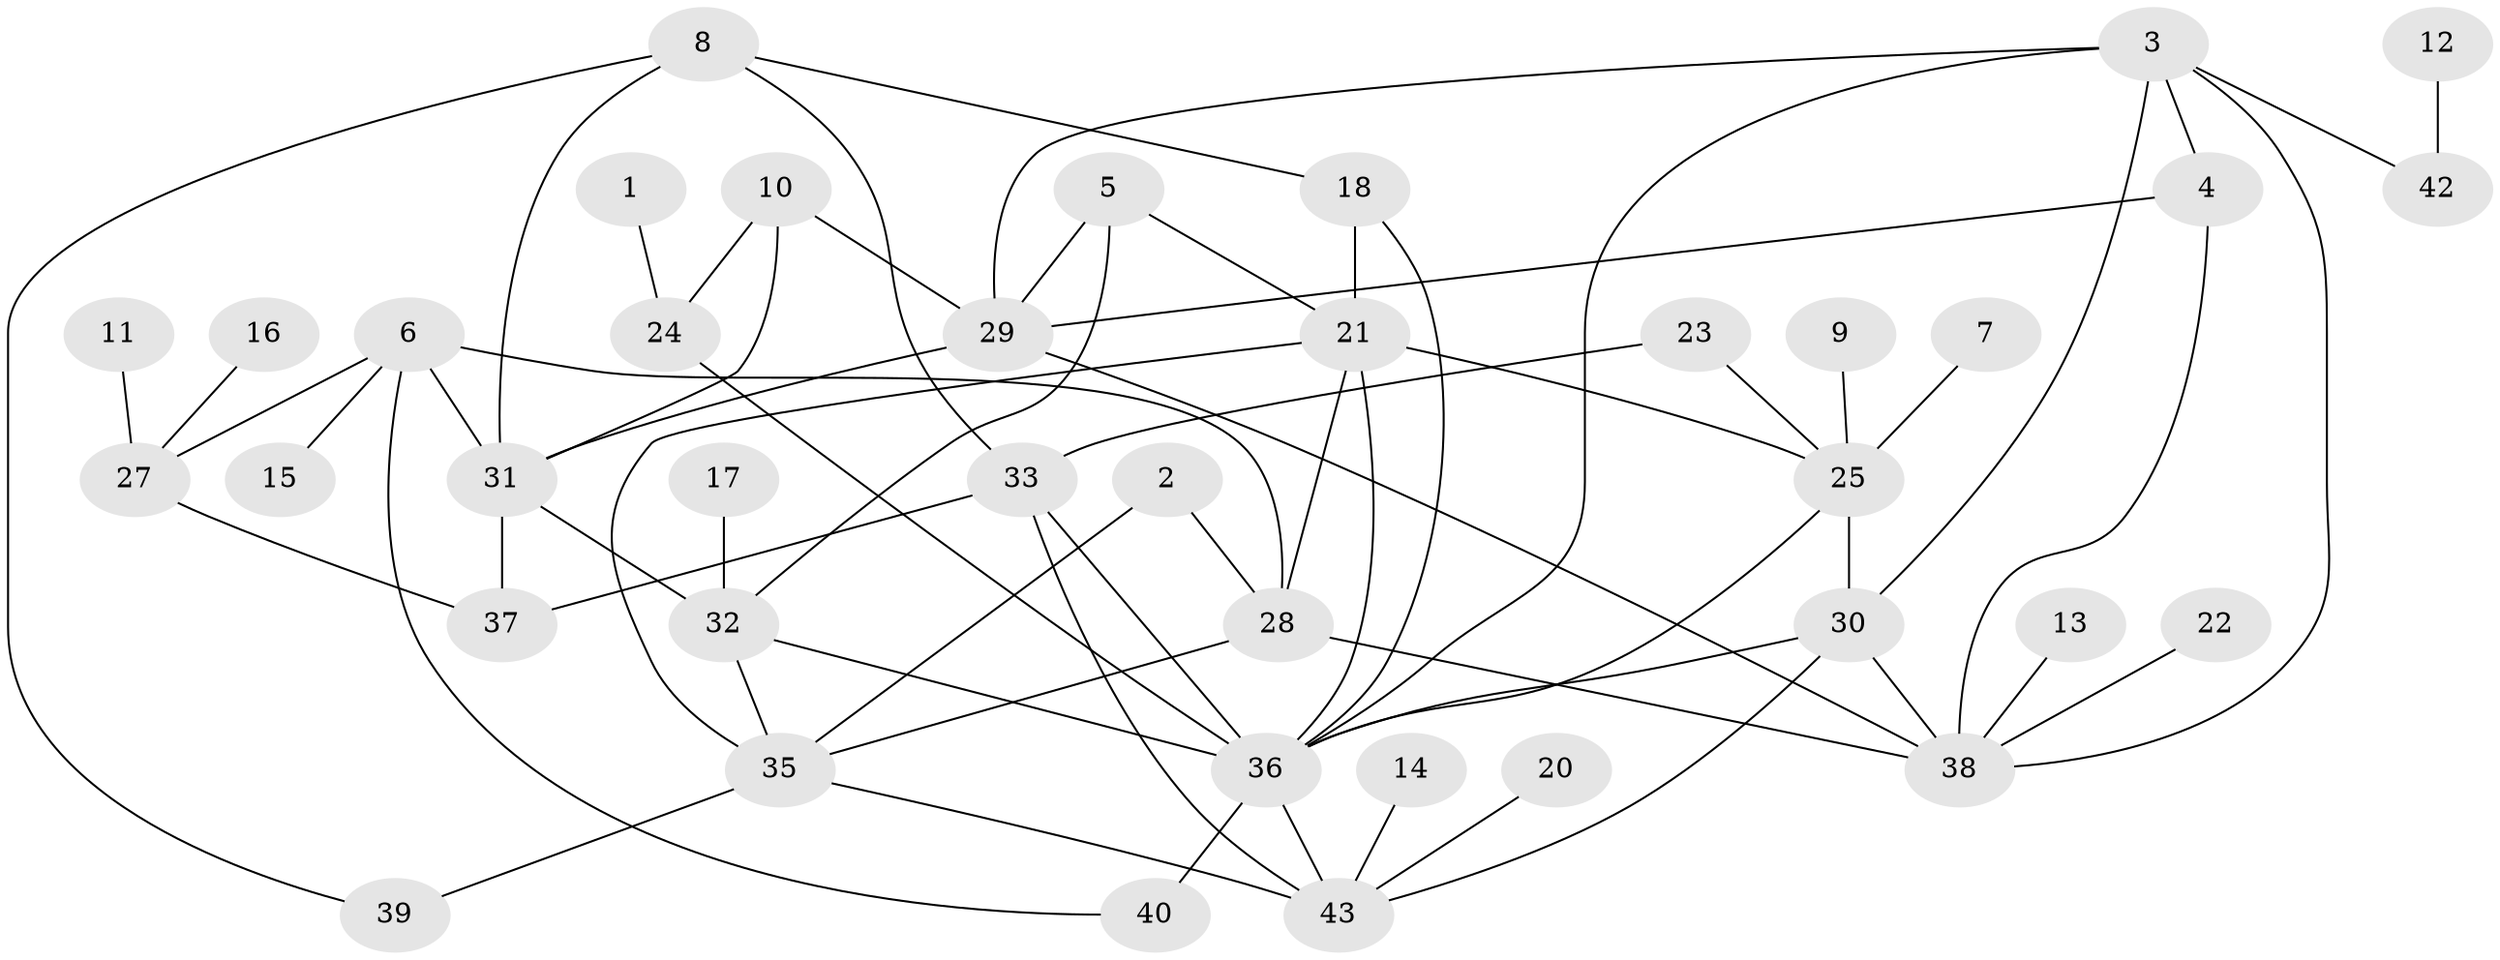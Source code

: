 // original degree distribution, {3: 0.23529411764705882, 1: 0.2, 2: 0.27058823529411763, 4: 0.17647058823529413, 6: 0.023529411764705882, 5: 0.058823529411764705, 0: 0.03529411764705882}
// Generated by graph-tools (version 1.1) at 2025/49/03/09/25 03:49:07]
// undirected, 39 vertices, 66 edges
graph export_dot {
graph [start="1"]
  node [color=gray90,style=filled];
  1;
  2;
  3;
  4;
  5;
  6;
  7;
  8;
  9;
  10;
  11;
  12;
  13;
  14;
  15;
  16;
  17;
  18;
  20;
  21;
  22;
  23;
  24;
  25;
  27;
  28;
  29;
  30;
  31;
  32;
  33;
  35;
  36;
  37;
  38;
  39;
  40;
  42;
  43;
  1 -- 24 [weight=1.0];
  2 -- 28 [weight=1.0];
  2 -- 35 [weight=1.0];
  3 -- 4 [weight=1.0];
  3 -- 29 [weight=1.0];
  3 -- 30 [weight=1.0];
  3 -- 36 [weight=1.0];
  3 -- 38 [weight=1.0];
  3 -- 42 [weight=1.0];
  4 -- 29 [weight=1.0];
  4 -- 38 [weight=1.0];
  5 -- 21 [weight=1.0];
  5 -- 29 [weight=1.0];
  5 -- 32 [weight=1.0];
  6 -- 15 [weight=1.0];
  6 -- 27 [weight=1.0];
  6 -- 28 [weight=1.0];
  6 -- 31 [weight=1.0];
  6 -- 40 [weight=1.0];
  7 -- 25 [weight=1.0];
  8 -- 18 [weight=1.0];
  8 -- 31 [weight=1.0];
  8 -- 33 [weight=1.0];
  8 -- 39 [weight=1.0];
  9 -- 25 [weight=1.0];
  10 -- 24 [weight=1.0];
  10 -- 29 [weight=1.0];
  10 -- 31 [weight=1.0];
  11 -- 27 [weight=1.0];
  12 -- 42 [weight=1.0];
  13 -- 38 [weight=1.0];
  14 -- 43 [weight=1.0];
  16 -- 27 [weight=1.0];
  17 -- 32 [weight=1.0];
  18 -- 21 [weight=1.0];
  18 -- 36 [weight=1.0];
  20 -- 43 [weight=1.0];
  21 -- 25 [weight=1.0];
  21 -- 28 [weight=1.0];
  21 -- 35 [weight=1.0];
  21 -- 36 [weight=1.0];
  22 -- 38 [weight=1.0];
  23 -- 25 [weight=1.0];
  23 -- 33 [weight=1.0];
  24 -- 36 [weight=1.0];
  25 -- 30 [weight=1.0];
  25 -- 36 [weight=1.0];
  27 -- 37 [weight=1.0];
  28 -- 35 [weight=1.0];
  28 -- 38 [weight=1.0];
  29 -- 31 [weight=1.0];
  29 -- 38 [weight=1.0];
  30 -- 36 [weight=1.0];
  30 -- 38 [weight=1.0];
  30 -- 43 [weight=1.0];
  31 -- 32 [weight=1.0];
  31 -- 37 [weight=1.0];
  32 -- 35 [weight=1.0];
  32 -- 36 [weight=1.0];
  33 -- 36 [weight=1.0];
  33 -- 37 [weight=1.0];
  33 -- 43 [weight=1.0];
  35 -- 39 [weight=1.0];
  35 -- 43 [weight=1.0];
  36 -- 40 [weight=1.0];
  36 -- 43 [weight=1.0];
}
